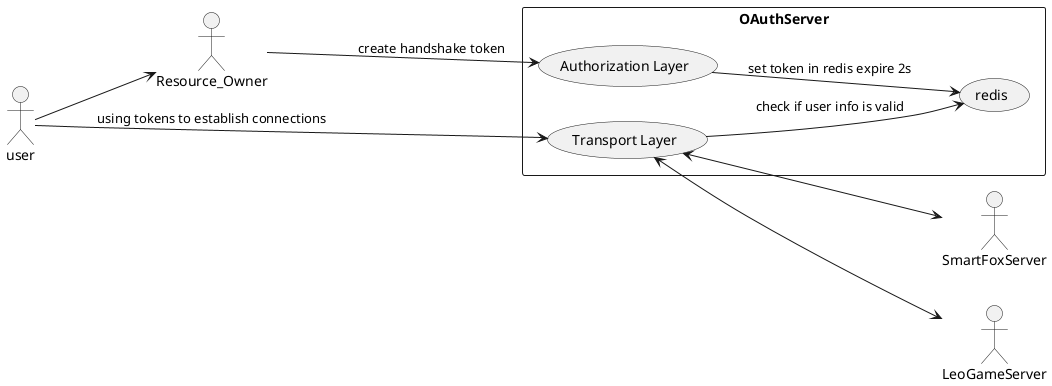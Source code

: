 @startuml


left to right direction
skinparam packageStyle rectangle

actor user

actor SmartFoxServer
actor LeoGameServer



user --> Resource_Owner

'認證層'
rectangle OAuthServer {
  Resource_Owner --> (Authorization Layer) : create handshake token
  (Authorization Layer) --> (redis) : set token in redis expire 2s
}

'傳輸層'
rectangle OAuthServer {
  user --> (Transport Layer) : using tokens to establish connections
  (Transport Layer) --> (redis) : check if user info is valid
  (Transport Layer) <--> (SmartFoxServer) 
  (Transport Layer) <--> (LeoGameServer) 
}



@enduml
